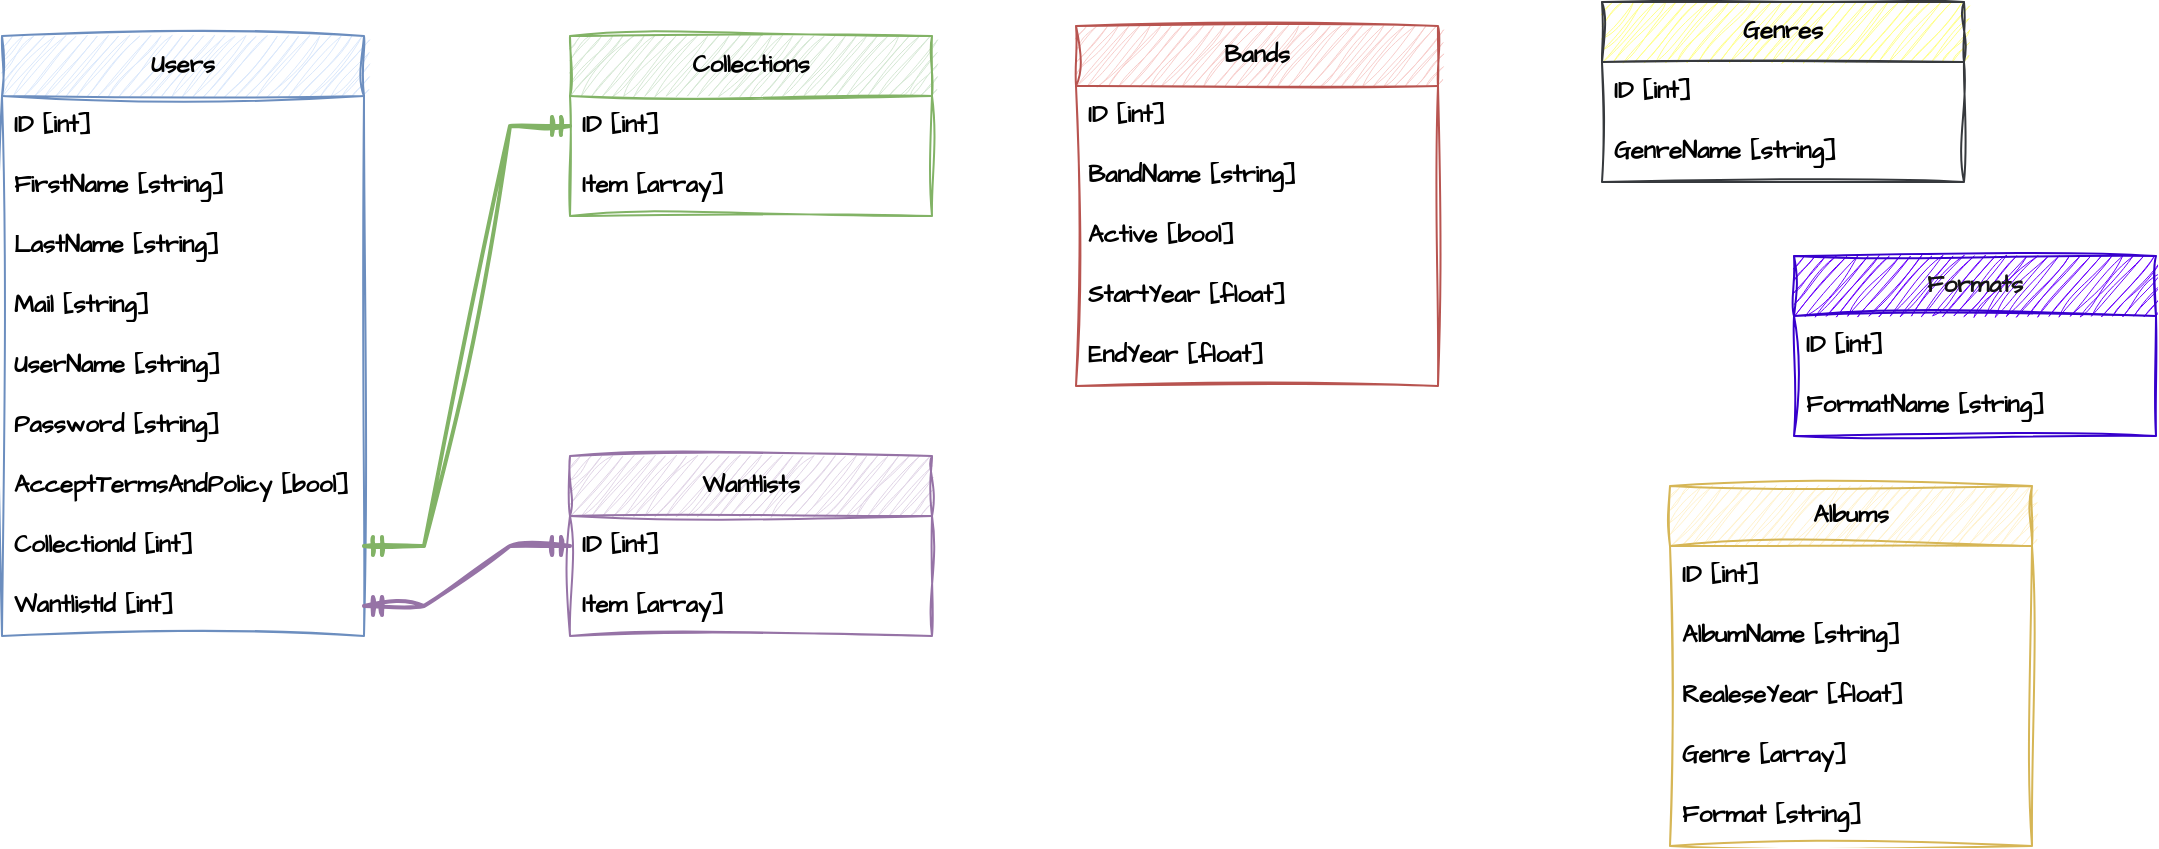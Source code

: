<mxfile version="24.7.10">
  <diagram name="Side-1" id="hYl23U7V2RCPX1tAS0i-">
    <mxGraphModel dx="794" dy="412" grid="0" gridSize="10" guides="1" tooltips="1" connect="1" arrows="1" fold="1" page="0" pageScale="1" pageWidth="827" pageHeight="1169" math="0" shadow="0">
      <root>
        <mxCell id="0" />
        <mxCell id="1" parent="0" />
        <mxCell id="lsdyHEgO3eYV5bxi-3uH-2" value="&lt;span&gt;Users&lt;/span&gt;" style="swimlane;fontStyle=1;childLayout=stackLayout;horizontal=1;startSize=30;horizontalStack=0;resizeParent=1;resizeParentMax=0;resizeLast=0;collapsible=1;marginBottom=0;whiteSpace=wrap;html=1;sketch=1;hachureGap=4;jiggle=2;curveFitting=1;fontFamily=Architects Daughter;fontSource=https%3A%2F%2Ffonts.googleapis.com%2Fcss%3Ffamily%3DArchitects%2BDaughter;fillColor=#dae8fc;strokeColor=#6c8ebf;" vertex="1" parent="1">
          <mxGeometry x="89" y="67" width="181" height="300" as="geometry" />
        </mxCell>
        <mxCell id="lsdyHEgO3eYV5bxi-3uH-3" value="ID [int]" style="text;strokeColor=none;fillColor=none;align=left;verticalAlign=middle;spacingLeft=4;spacingRight=4;overflow=hidden;points=[[0,0.5],[1,0.5]];portConstraint=eastwest;rotatable=0;whiteSpace=wrap;html=1;fontFamily=Architects Daughter;fontSource=https%3A%2F%2Ffonts.googleapis.com%2Fcss%3Ffamily%3DArchitects%2BDaughter;fontStyle=1" vertex="1" parent="lsdyHEgO3eYV5bxi-3uH-2">
          <mxGeometry y="30" width="181" height="30" as="geometry" />
        </mxCell>
        <mxCell id="lsdyHEgO3eYV5bxi-3uH-4" value="FirstName [string]" style="text;strokeColor=none;fillColor=none;align=left;verticalAlign=middle;spacingLeft=4;spacingRight=4;overflow=hidden;points=[[0,0.5],[1,0.5]];portConstraint=eastwest;rotatable=0;whiteSpace=wrap;html=1;fontFamily=Architects Daughter;fontSource=https%3A%2F%2Ffonts.googleapis.com%2Fcss%3Ffamily%3DArchitects%2BDaughter;fontStyle=1" vertex="1" parent="lsdyHEgO3eYV5bxi-3uH-2">
          <mxGeometry y="60" width="181" height="30" as="geometry" />
        </mxCell>
        <mxCell id="lsdyHEgO3eYV5bxi-3uH-8" value="LastName [string]" style="text;strokeColor=none;fillColor=none;align=left;verticalAlign=middle;spacingLeft=4;spacingRight=4;overflow=hidden;points=[[0,0.5],[1,0.5]];portConstraint=eastwest;rotatable=0;whiteSpace=wrap;html=1;fontFamily=Architects Daughter;fontSource=https%3A%2F%2Ffonts.googleapis.com%2Fcss%3Ffamily%3DArchitects%2BDaughter;fontStyle=1" vertex="1" parent="lsdyHEgO3eYV5bxi-3uH-2">
          <mxGeometry y="90" width="181" height="30" as="geometry" />
        </mxCell>
        <mxCell id="lsdyHEgO3eYV5bxi-3uH-5" value="Mail [string]" style="text;strokeColor=none;fillColor=none;align=left;verticalAlign=middle;spacingLeft=4;spacingRight=4;overflow=hidden;points=[[0,0.5],[1,0.5]];portConstraint=eastwest;rotatable=0;whiteSpace=wrap;html=1;fontFamily=Architects Daughter;fontSource=https%3A%2F%2Ffonts.googleapis.com%2Fcss%3Ffamily%3DArchitects%2BDaughter;fontStyle=1" vertex="1" parent="lsdyHEgO3eYV5bxi-3uH-2">
          <mxGeometry y="120" width="181" height="30" as="geometry" />
        </mxCell>
        <mxCell id="lsdyHEgO3eYV5bxi-3uH-36" value="UserName [string]" style="text;strokeColor=none;fillColor=none;align=left;verticalAlign=middle;spacingLeft=4;spacingRight=4;overflow=hidden;points=[[0,0.5],[1,0.5]];portConstraint=eastwest;rotatable=0;whiteSpace=wrap;html=1;fontFamily=Architects Daughter;fontSource=https://fonts.googleapis.com/css?family=Architects+Daughter;fontStyle=1" vertex="1" parent="lsdyHEgO3eYV5bxi-3uH-2">
          <mxGeometry y="150" width="181" height="30" as="geometry" />
        </mxCell>
        <mxCell id="lsdyHEgO3eYV5bxi-3uH-7" value="Password [string]" style="text;strokeColor=none;fillColor=none;align=left;verticalAlign=middle;spacingLeft=4;spacingRight=4;overflow=hidden;points=[[0,0.5],[1,0.5]];portConstraint=eastwest;rotatable=0;whiteSpace=wrap;html=1;fontFamily=Architects Daughter;fontSource=https%3A%2F%2Ffonts.googleapis.com%2Fcss%3Ffamily%3DArchitects%2BDaughter;fontStyle=1" vertex="1" parent="lsdyHEgO3eYV5bxi-3uH-2">
          <mxGeometry y="180" width="181" height="30" as="geometry" />
        </mxCell>
        <mxCell id="lsdyHEgO3eYV5bxi-3uH-6" value="AcceptTermsAndPolicy [bool]" style="text;strokeColor=none;fillColor=none;align=left;verticalAlign=middle;spacingLeft=4;spacingRight=4;overflow=hidden;points=[[0,0.5],[1,0.5]];portConstraint=eastwest;rotatable=0;whiteSpace=wrap;html=1;fontFamily=Architects Daughter;fontSource=https%3A%2F%2Ffonts.googleapis.com%2Fcss%3Ffamily%3DArchitects%2BDaughter;fontStyle=1" vertex="1" parent="lsdyHEgO3eYV5bxi-3uH-2">
          <mxGeometry y="210" width="181" height="30" as="geometry" />
        </mxCell>
        <mxCell id="lsdyHEgO3eYV5bxi-3uH-44" value="CollectionId [int]" style="text;strokeColor=none;fillColor=none;align=left;verticalAlign=middle;spacingLeft=4;spacingRight=4;overflow=hidden;points=[[0,0.5],[1,0.5]];portConstraint=eastwest;rotatable=0;whiteSpace=wrap;html=1;fontFamily=Architects Daughter;fontSource=https%3A%2F%2Ffonts.googleapis.com%2Fcss%3Ffamily%3DArchitects%2BDaughter;fontStyle=1" vertex="1" parent="lsdyHEgO3eYV5bxi-3uH-2">
          <mxGeometry y="240" width="181" height="30" as="geometry" />
        </mxCell>
        <mxCell id="lsdyHEgO3eYV5bxi-3uH-45" value="WantlistId [int]" style="text;strokeColor=none;fillColor=none;align=left;verticalAlign=middle;spacingLeft=4;spacingRight=4;overflow=hidden;points=[[0,0.5],[1,0.5]];portConstraint=eastwest;rotatable=0;whiteSpace=wrap;html=1;fontFamily=Architects Daughter;fontSource=https%3A%2F%2Ffonts.googleapis.com%2Fcss%3Ffamily%3DArchitects%2BDaughter;fontStyle=1" vertex="1" parent="lsdyHEgO3eYV5bxi-3uH-2">
          <mxGeometry y="270" width="181" height="30" as="geometry" />
        </mxCell>
        <mxCell id="lsdyHEgO3eYV5bxi-3uH-9" value="&lt;span&gt;Collections&lt;/span&gt;" style="swimlane;fontStyle=1;childLayout=stackLayout;horizontal=1;startSize=30;horizontalStack=0;resizeParent=1;resizeParentMax=0;resizeLast=0;collapsible=1;marginBottom=0;whiteSpace=wrap;html=1;sketch=1;hachureGap=4;jiggle=2;curveFitting=1;fontFamily=Architects Daughter;fontSource=https%3A%2F%2Ffonts.googleapis.com%2Fcss%3Ffamily%3DArchitects%2BDaughter;fillColor=#d5e8d4;strokeColor=#82b366;" vertex="1" parent="1">
          <mxGeometry x="373" y="67" width="181" height="90" as="geometry" />
        </mxCell>
        <mxCell id="lsdyHEgO3eYV5bxi-3uH-10" value="ID [int]" style="text;strokeColor=none;fillColor=none;align=left;verticalAlign=middle;spacingLeft=4;spacingRight=4;overflow=hidden;points=[[0,0.5],[1,0.5]];portConstraint=eastwest;rotatable=0;whiteSpace=wrap;html=1;fontFamily=Architects Daughter;fontSource=https%3A%2F%2Ffonts.googleapis.com%2Fcss%3Ffamily%3DArchitects%2BDaughter;fontStyle=1" vertex="1" parent="lsdyHEgO3eYV5bxi-3uH-9">
          <mxGeometry y="30" width="181" height="30" as="geometry" />
        </mxCell>
        <mxCell id="lsdyHEgO3eYV5bxi-3uH-11" value="Item [array]" style="text;strokeColor=none;fillColor=none;align=left;verticalAlign=middle;spacingLeft=4;spacingRight=4;overflow=hidden;points=[[0,0.5],[1,0.5]];portConstraint=eastwest;rotatable=0;whiteSpace=wrap;html=1;fontFamily=Architects Daughter;fontSource=https%3A%2F%2Ffonts.googleapis.com%2Fcss%3Ffamily%3DArchitects%2BDaughter;fontStyle=1" vertex="1" parent="lsdyHEgO3eYV5bxi-3uH-9">
          <mxGeometry y="60" width="181" height="30" as="geometry" />
        </mxCell>
        <mxCell id="lsdyHEgO3eYV5bxi-3uH-16" value="&lt;span&gt;Bands&lt;/span&gt;" style="swimlane;fontStyle=1;childLayout=stackLayout;horizontal=1;startSize=30;horizontalStack=0;resizeParent=1;resizeParentMax=0;resizeLast=0;collapsible=1;marginBottom=0;whiteSpace=wrap;html=1;sketch=1;hachureGap=4;jiggle=2;curveFitting=1;fontFamily=Architects Daughter;fontSource=https%3A%2F%2Ffonts.googleapis.com%2Fcss%3Ffamily%3DArchitects%2BDaughter;fillColor=#f8cecc;strokeColor=#b85450;" vertex="1" parent="1">
          <mxGeometry x="626" y="62" width="181" height="180" as="geometry" />
        </mxCell>
        <mxCell id="lsdyHEgO3eYV5bxi-3uH-17" value="ID [int]" style="text;strokeColor=none;fillColor=none;align=left;verticalAlign=middle;spacingLeft=4;spacingRight=4;overflow=hidden;points=[[0,0.5],[1,0.5]];portConstraint=eastwest;rotatable=0;whiteSpace=wrap;html=1;fontFamily=Architects Daughter;fontSource=https%3A%2F%2Ffonts.googleapis.com%2Fcss%3Ffamily%3DArchitects%2BDaughter;fontStyle=1" vertex="1" parent="lsdyHEgO3eYV5bxi-3uH-16">
          <mxGeometry y="30" width="181" height="30" as="geometry" />
        </mxCell>
        <mxCell id="lsdyHEgO3eYV5bxi-3uH-18" value="BandName [string]" style="text;strokeColor=none;fillColor=none;align=left;verticalAlign=middle;spacingLeft=4;spacingRight=4;overflow=hidden;points=[[0,0.5],[1,0.5]];portConstraint=eastwest;rotatable=0;whiteSpace=wrap;html=1;fontFamily=Architects Daughter;fontSource=https%3A%2F%2Ffonts.googleapis.com%2Fcss%3Ffamily%3DArchitects%2BDaughter;fontStyle=1" vertex="1" parent="lsdyHEgO3eYV5bxi-3uH-16">
          <mxGeometry y="60" width="181" height="30" as="geometry" />
        </mxCell>
        <mxCell id="lsdyHEgO3eYV5bxi-3uH-24" value="Active [bool]" style="text;strokeColor=none;fillColor=none;align=left;verticalAlign=middle;spacingLeft=4;spacingRight=4;overflow=hidden;points=[[0,0.5],[1,0.5]];portConstraint=eastwest;rotatable=0;whiteSpace=wrap;html=1;fontFamily=Architects Daughter;fontSource=https://fonts.googleapis.com/css?family=Architects+Daughter;fontStyle=1" vertex="1" parent="lsdyHEgO3eYV5bxi-3uH-16">
          <mxGeometry y="90" width="181" height="30" as="geometry" />
        </mxCell>
        <mxCell id="lsdyHEgO3eYV5bxi-3uH-19" value="StartYear [float]" style="text;strokeColor=none;fillColor=none;align=left;verticalAlign=middle;spacingLeft=4;spacingRight=4;overflow=hidden;points=[[0,0.5],[1,0.5]];portConstraint=eastwest;rotatable=0;whiteSpace=wrap;html=1;fontFamily=Architects Daughter;fontSource=https%3A%2F%2Ffonts.googleapis.com%2Fcss%3Ffamily%3DArchitects%2BDaughter;fontStyle=1" vertex="1" parent="lsdyHEgO3eYV5bxi-3uH-16">
          <mxGeometry y="120" width="181" height="30" as="geometry" />
        </mxCell>
        <mxCell id="lsdyHEgO3eYV5bxi-3uH-20" value="EndYear [float]" style="text;strokeColor=none;fillColor=none;align=left;verticalAlign=middle;spacingLeft=4;spacingRight=4;overflow=hidden;points=[[0,0.5],[1,0.5]];portConstraint=eastwest;rotatable=0;whiteSpace=wrap;html=1;fontFamily=Architects Daughter;fontSource=https%3A%2F%2Ffonts.googleapis.com%2Fcss%3Ffamily%3DArchitects%2BDaughter;fontStyle=1" vertex="1" parent="lsdyHEgO3eYV5bxi-3uH-16">
          <mxGeometry y="150" width="181" height="30" as="geometry" />
        </mxCell>
        <mxCell id="lsdyHEgO3eYV5bxi-3uH-25" value="&lt;span&gt;Albums&lt;/span&gt;" style="swimlane;fontStyle=1;childLayout=stackLayout;horizontal=1;startSize=30;horizontalStack=0;resizeParent=1;resizeParentMax=0;resizeLast=0;collapsible=1;marginBottom=0;whiteSpace=wrap;html=1;sketch=1;hachureGap=4;jiggle=2;curveFitting=1;fontFamily=Architects Daughter;fontSource=https%3A%2F%2Ffonts.googleapis.com%2Fcss%3Ffamily%3DArchitects%2BDaughter;fillColor=#fff2cc;strokeColor=#d6b656;" vertex="1" parent="1">
          <mxGeometry x="923" y="292" width="181" height="180" as="geometry" />
        </mxCell>
        <mxCell id="lsdyHEgO3eYV5bxi-3uH-26" value="ID [int]" style="text;strokeColor=none;fillColor=none;align=left;verticalAlign=middle;spacingLeft=4;spacingRight=4;overflow=hidden;points=[[0,0.5],[1,0.5]];portConstraint=eastwest;rotatable=0;whiteSpace=wrap;html=1;fontFamily=Architects Daughter;fontSource=https%3A%2F%2Ffonts.googleapis.com%2Fcss%3Ffamily%3DArchitects%2BDaughter;fontStyle=1" vertex="1" parent="lsdyHEgO3eYV5bxi-3uH-25">
          <mxGeometry y="30" width="181" height="30" as="geometry" />
        </mxCell>
        <mxCell id="lsdyHEgO3eYV5bxi-3uH-27" value="AlbumName [string]" style="text;strokeColor=none;fillColor=none;align=left;verticalAlign=middle;spacingLeft=4;spacingRight=4;overflow=hidden;points=[[0,0.5],[1,0.5]];portConstraint=eastwest;rotatable=0;whiteSpace=wrap;html=1;fontFamily=Architects Daughter;fontSource=https%3A%2F%2Ffonts.googleapis.com%2Fcss%3Ffamily%3DArchitects%2BDaughter;fontStyle=1" vertex="1" parent="lsdyHEgO3eYV5bxi-3uH-25">
          <mxGeometry y="60" width="181" height="30" as="geometry" />
        </mxCell>
        <mxCell id="lsdyHEgO3eYV5bxi-3uH-28" value="RealeseYear [float]" style="text;strokeColor=none;fillColor=none;align=left;verticalAlign=middle;spacingLeft=4;spacingRight=4;overflow=hidden;points=[[0,0.5],[1,0.5]];portConstraint=eastwest;rotatable=0;whiteSpace=wrap;html=1;fontFamily=Architects Daughter;fontSource=https://fonts.googleapis.com/css?family=Architects+Daughter;fontStyle=1" vertex="1" parent="lsdyHEgO3eYV5bxi-3uH-25">
          <mxGeometry y="90" width="181" height="30" as="geometry" />
        </mxCell>
        <mxCell id="lsdyHEgO3eYV5bxi-3uH-29" value="Genre [array]" style="text;strokeColor=none;fillColor=none;align=left;verticalAlign=middle;spacingLeft=4;spacingRight=4;overflow=hidden;points=[[0,0.5],[1,0.5]];portConstraint=eastwest;rotatable=0;whiteSpace=wrap;html=1;fontFamily=Architects Daughter;fontSource=https%3A%2F%2Ffonts.googleapis.com%2Fcss%3Ffamily%3DArchitects%2BDaughter;fontStyle=1" vertex="1" parent="lsdyHEgO3eYV5bxi-3uH-25">
          <mxGeometry y="120" width="181" height="30" as="geometry" />
        </mxCell>
        <mxCell id="lsdyHEgO3eYV5bxi-3uH-40" value="Format [string]" style="text;strokeColor=none;fillColor=none;align=left;verticalAlign=middle;spacingLeft=4;spacingRight=4;overflow=hidden;points=[[0,0.5],[1,0.5]];portConstraint=eastwest;rotatable=0;whiteSpace=wrap;html=1;fontFamily=Architects Daughter;fontSource=https://fonts.googleapis.com/css?family=Architects+Daughter;fontStyle=1" vertex="1" parent="lsdyHEgO3eYV5bxi-3uH-25">
          <mxGeometry y="150" width="181" height="30" as="geometry" />
        </mxCell>
        <mxCell id="lsdyHEgO3eYV5bxi-3uH-31" value="&lt;span&gt;Genres&lt;/span&gt;" style="swimlane;fontStyle=1;childLayout=stackLayout;horizontal=1;startSize=30;horizontalStack=0;resizeParent=1;resizeParentMax=0;resizeLast=0;collapsible=1;marginBottom=0;whiteSpace=wrap;html=1;sketch=1;hachureGap=4;jiggle=2;curveFitting=1;fontFamily=Architects Daughter;fontSource=https%3A%2F%2Ffonts.googleapis.com%2Fcss%3Ffamily%3DArchitects%2BDaughter;fillColor=#ffff88;strokeColor=#36393d;" vertex="1" parent="1">
          <mxGeometry x="889" y="50" width="181" height="90" as="geometry" />
        </mxCell>
        <mxCell id="lsdyHEgO3eYV5bxi-3uH-32" value="ID [int]" style="text;strokeColor=none;fillColor=none;align=left;verticalAlign=middle;spacingLeft=4;spacingRight=4;overflow=hidden;points=[[0,0.5],[1,0.5]];portConstraint=eastwest;rotatable=0;whiteSpace=wrap;html=1;fontFamily=Architects Daughter;fontSource=https%3A%2F%2Ffonts.googleapis.com%2Fcss%3Ffamily%3DArchitects%2BDaughter;fontStyle=1" vertex="1" parent="lsdyHEgO3eYV5bxi-3uH-31">
          <mxGeometry y="30" width="181" height="30" as="geometry" />
        </mxCell>
        <mxCell id="lsdyHEgO3eYV5bxi-3uH-33" value="GenreName [string]" style="text;strokeColor=none;fillColor=none;align=left;verticalAlign=middle;spacingLeft=4;spacingRight=4;overflow=hidden;points=[[0,0.5],[1,0.5]];portConstraint=eastwest;rotatable=0;whiteSpace=wrap;html=1;fontFamily=Architects Daughter;fontSource=https%3A%2F%2Ffonts.googleapis.com%2Fcss%3Ffamily%3DArchitects%2BDaughter;fontStyle=1" vertex="1" parent="lsdyHEgO3eYV5bxi-3uH-31">
          <mxGeometry y="60" width="181" height="30" as="geometry" />
        </mxCell>
        <mxCell id="lsdyHEgO3eYV5bxi-3uH-37" value="&lt;span&gt;Wantlists&lt;/span&gt;" style="swimlane;fontStyle=1;childLayout=stackLayout;horizontal=1;startSize=30;horizontalStack=0;resizeParent=1;resizeParentMax=0;resizeLast=0;collapsible=1;marginBottom=0;whiteSpace=wrap;html=1;sketch=1;hachureGap=4;jiggle=2;curveFitting=1;fontFamily=Architects Daughter;fontSource=https%3A%2F%2Ffonts.googleapis.com%2Fcss%3Ffamily%3DArchitects%2BDaughter;fillColor=#e1d5e7;strokeColor=#9673a6;" vertex="1" parent="1">
          <mxGeometry x="373" y="277" width="181" height="90" as="geometry" />
        </mxCell>
        <mxCell id="lsdyHEgO3eYV5bxi-3uH-38" value="ID [int]" style="text;strokeColor=none;fillColor=none;align=left;verticalAlign=middle;spacingLeft=4;spacingRight=4;overflow=hidden;points=[[0,0.5],[1,0.5]];portConstraint=eastwest;rotatable=0;whiteSpace=wrap;html=1;fontFamily=Architects Daughter;fontSource=https%3A%2F%2Ffonts.googleapis.com%2Fcss%3Ffamily%3DArchitects%2BDaughter;fontStyle=1" vertex="1" parent="lsdyHEgO3eYV5bxi-3uH-37">
          <mxGeometry y="30" width="181" height="30" as="geometry" />
        </mxCell>
        <mxCell id="lsdyHEgO3eYV5bxi-3uH-39" value="Item [array]" style="text;strokeColor=none;fillColor=none;align=left;verticalAlign=middle;spacingLeft=4;spacingRight=4;overflow=hidden;points=[[0,0.5],[1,0.5]];portConstraint=eastwest;rotatable=0;whiteSpace=wrap;html=1;fontFamily=Architects Daughter;fontSource=https%3A%2F%2Ffonts.googleapis.com%2Fcss%3Ffamily%3DArchitects%2BDaughter;fontStyle=1" vertex="1" parent="lsdyHEgO3eYV5bxi-3uH-37">
          <mxGeometry y="60" width="181" height="30" as="geometry" />
        </mxCell>
        <mxCell id="lsdyHEgO3eYV5bxi-3uH-41" value="&lt;span&gt;Formats&lt;/span&gt;" style="swimlane;fontStyle=1;childLayout=stackLayout;horizontal=1;startSize=30;horizontalStack=0;resizeParent=1;resizeParentMax=0;resizeLast=0;collapsible=1;marginBottom=0;whiteSpace=wrap;html=1;sketch=1;hachureGap=4;jiggle=2;curveFitting=1;fontFamily=Architects Daughter;fontSource=https%3A%2F%2Ffonts.googleapis.com%2Fcss%3Ffamily%3DArchitects%2BDaughter;fillColor=#6a00ff;strokeColor=#3700CC;fontColor=#141414;labelBorderColor=none;" vertex="1" parent="1">
          <mxGeometry x="985" y="177" width="181" height="90" as="geometry" />
        </mxCell>
        <mxCell id="lsdyHEgO3eYV5bxi-3uH-42" value="ID [int]" style="text;strokeColor=none;fillColor=none;align=left;verticalAlign=middle;spacingLeft=4;spacingRight=4;overflow=hidden;points=[[0,0.5],[1,0.5]];portConstraint=eastwest;rotatable=0;whiteSpace=wrap;html=1;fontFamily=Architects Daughter;fontSource=https%3A%2F%2Ffonts.googleapis.com%2Fcss%3Ffamily%3DArchitects%2BDaughter;fontStyle=1" vertex="1" parent="lsdyHEgO3eYV5bxi-3uH-41">
          <mxGeometry y="30" width="181" height="30" as="geometry" />
        </mxCell>
        <mxCell id="lsdyHEgO3eYV5bxi-3uH-43" value="FormatName [string]" style="text;strokeColor=none;fillColor=none;align=left;verticalAlign=middle;spacingLeft=4;spacingRight=4;overflow=hidden;points=[[0,0.5],[1,0.5]];portConstraint=eastwest;rotatable=0;whiteSpace=wrap;html=1;fontFamily=Architects Daughter;fontSource=https%3A%2F%2Ffonts.googleapis.com%2Fcss%3Ffamily%3DArchitects%2BDaughter;fontStyle=1" vertex="1" parent="lsdyHEgO3eYV5bxi-3uH-41">
          <mxGeometry y="60" width="181" height="30" as="geometry" />
        </mxCell>
        <mxCell id="lsdyHEgO3eYV5bxi-3uH-46" value="" style="edgeStyle=entityRelationEdgeStyle;fontSize=12;html=1;endArrow=ERmandOne;startArrow=ERmandOne;rounded=0;sketch=1;hachureGap=4;jiggle=2;curveFitting=1;fontFamily=Architects Daughter;fontSource=https%3A%2F%2Ffonts.googleapis.com%2Fcss%3Ffamily%3DArchitects%2BDaughter;strokeWidth=2;fillColor=#d5e8d4;strokeColor=#82b366;entryX=0;entryY=0.5;entryDx=0;entryDy=0;exitX=1;exitY=0.5;exitDx=0;exitDy=0;" edge="1" parent="1" source="lsdyHEgO3eYV5bxi-3uH-44" target="lsdyHEgO3eYV5bxi-3uH-10">
          <mxGeometry width="100" height="100" relative="1" as="geometry">
            <mxPoint x="266" y="218" as="sourcePoint" />
            <mxPoint x="366" y="118" as="targetPoint" />
          </mxGeometry>
        </mxCell>
        <mxCell id="lsdyHEgO3eYV5bxi-3uH-48" value="" style="edgeStyle=entityRelationEdgeStyle;fontSize=12;html=1;endArrow=ERmandOne;startArrow=ERmandOne;rounded=0;sketch=1;hachureGap=4;jiggle=2;curveFitting=1;fontFamily=Architects Daughter;fontSource=https%3A%2F%2Ffonts.googleapis.com%2Fcss%3Ffamily%3DArchitects%2BDaughter;strokeWidth=2;fillColor=#e1d5e7;strokeColor=#9673a6;entryX=0;entryY=0.5;entryDx=0;entryDy=0;exitX=1;exitY=0.5;exitDx=0;exitDy=0;" edge="1" parent="1" source="lsdyHEgO3eYV5bxi-3uH-45" target="lsdyHEgO3eYV5bxi-3uH-38">
          <mxGeometry width="100" height="100" relative="1" as="geometry">
            <mxPoint x="315" y="392" as="sourcePoint" />
            <mxPoint x="418" y="182" as="targetPoint" />
          </mxGeometry>
        </mxCell>
      </root>
    </mxGraphModel>
  </diagram>
</mxfile>
